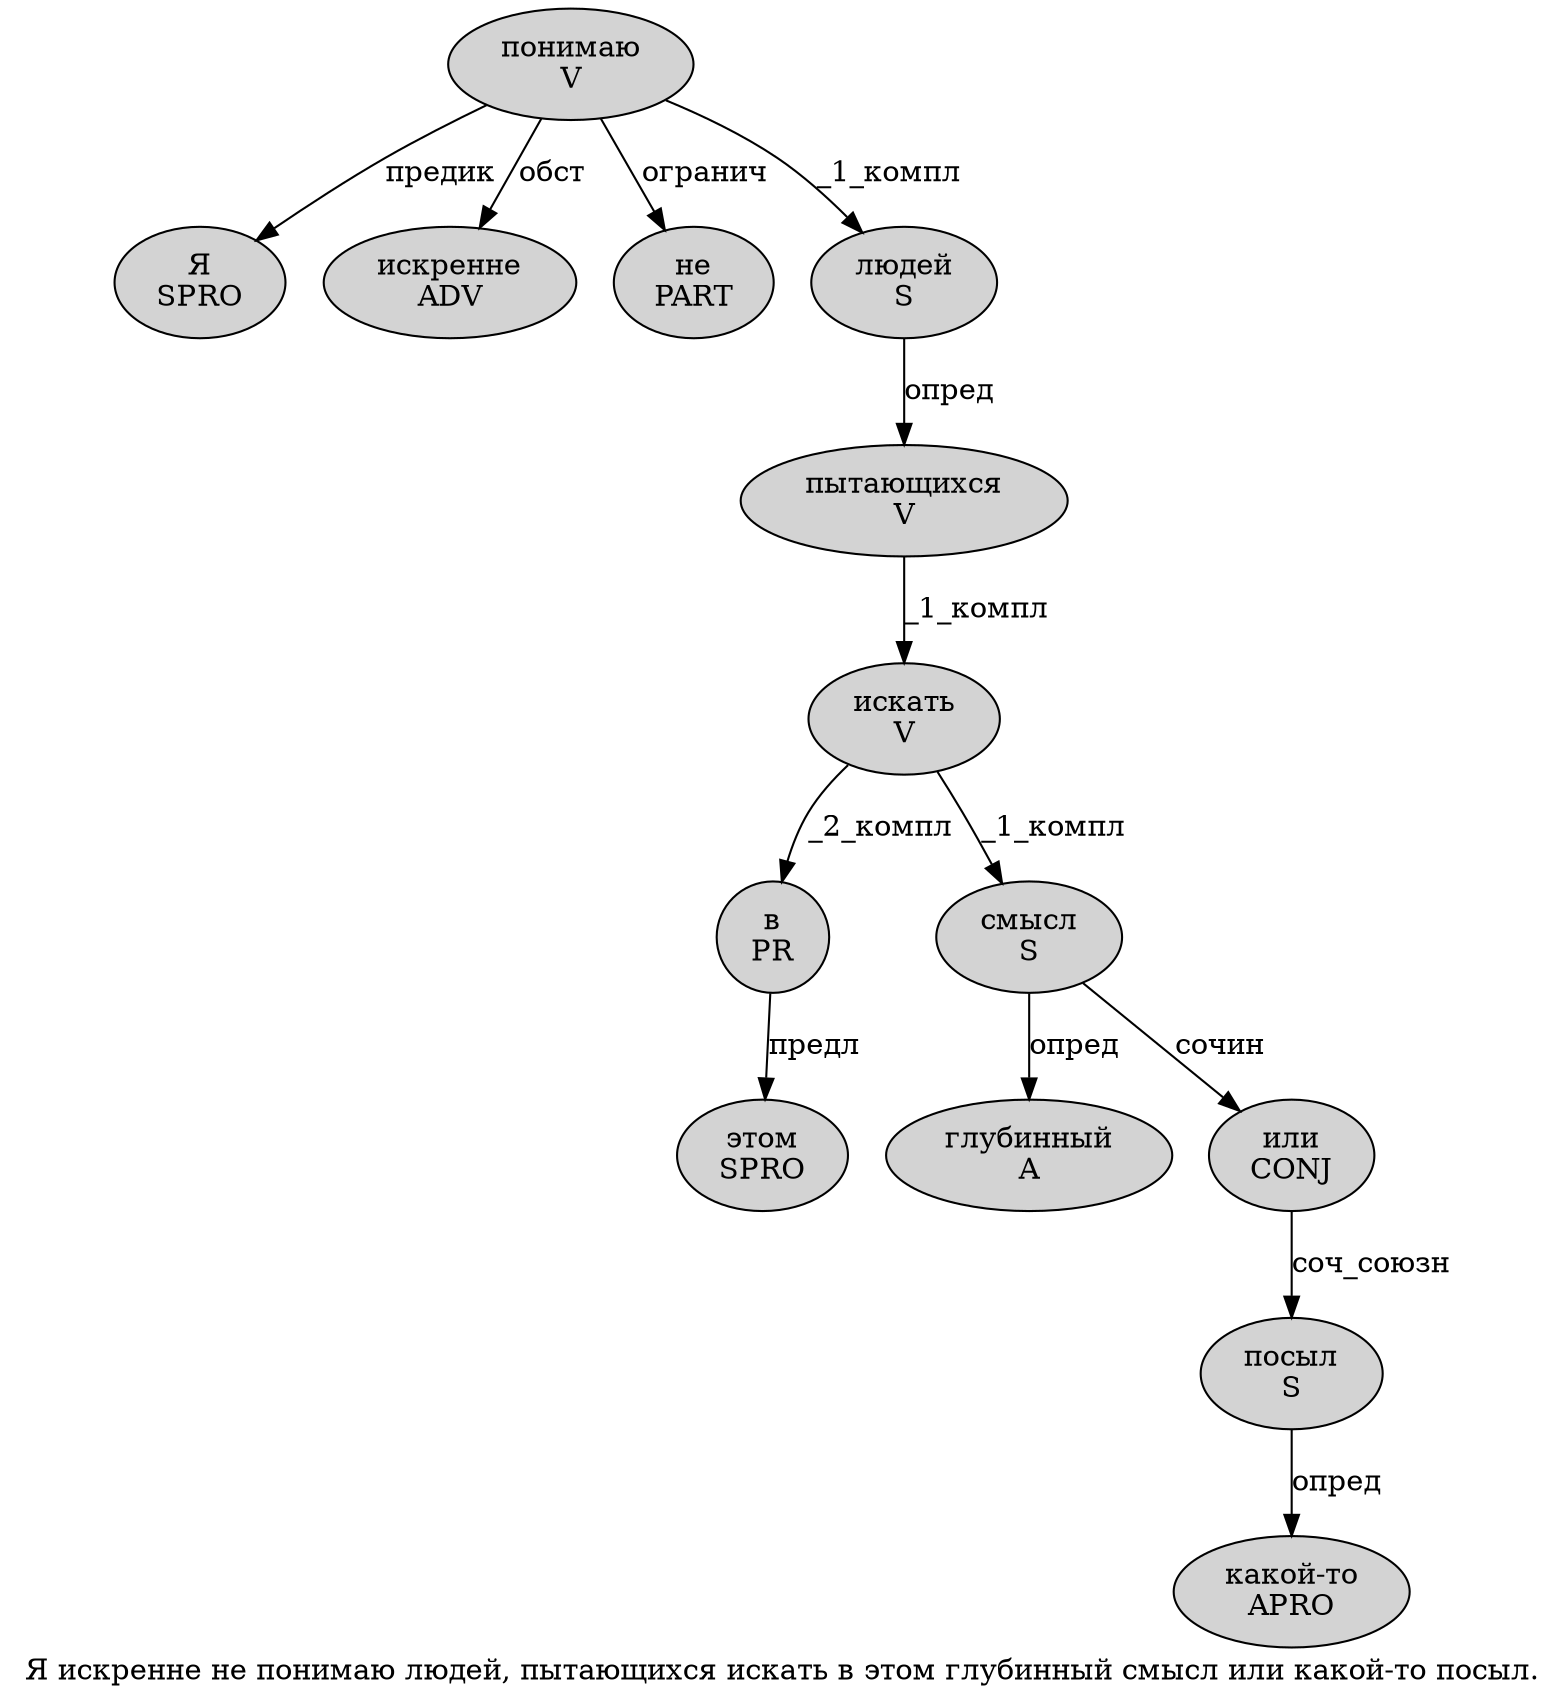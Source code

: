 digraph SENTENCE_4632 {
	graph [label="Я искренне не понимаю людей, пытающихся искать в этом глубинный смысл или какой-то посыл."]
	node [style=filled]
		0 [label="Я
SPRO" color="" fillcolor=lightgray penwidth=1 shape=ellipse]
		1 [label="искренне
ADV" color="" fillcolor=lightgray penwidth=1 shape=ellipse]
		2 [label="не
PART" color="" fillcolor=lightgray penwidth=1 shape=ellipse]
		3 [label="понимаю
V" color="" fillcolor=lightgray penwidth=1 shape=ellipse]
		4 [label="людей
S" color="" fillcolor=lightgray penwidth=1 shape=ellipse]
		6 [label="пытающихся
V" color="" fillcolor=lightgray penwidth=1 shape=ellipse]
		7 [label="искать
V" color="" fillcolor=lightgray penwidth=1 shape=ellipse]
		8 [label="в
PR" color="" fillcolor=lightgray penwidth=1 shape=ellipse]
		9 [label="этом
SPRO" color="" fillcolor=lightgray penwidth=1 shape=ellipse]
		10 [label="глубинный
A" color="" fillcolor=lightgray penwidth=1 shape=ellipse]
		11 [label="смысл
S" color="" fillcolor=lightgray penwidth=1 shape=ellipse]
		12 [label="или
CONJ" color="" fillcolor=lightgray penwidth=1 shape=ellipse]
		13 [label="какой-то
APRO" color="" fillcolor=lightgray penwidth=1 shape=ellipse]
		14 [label="посыл
S" color="" fillcolor=lightgray penwidth=1 shape=ellipse]
			8 -> 9 [label="предл"]
			3 -> 0 [label="предик"]
			3 -> 1 [label="обст"]
			3 -> 2 [label="огранич"]
			3 -> 4 [label="_1_компл"]
			11 -> 10 [label="опред"]
			11 -> 12 [label="сочин"]
			6 -> 7 [label="_1_компл"]
			14 -> 13 [label="опред"]
			4 -> 6 [label="опред"]
			12 -> 14 [label="соч_союзн"]
			7 -> 8 [label="_2_компл"]
			7 -> 11 [label="_1_компл"]
}